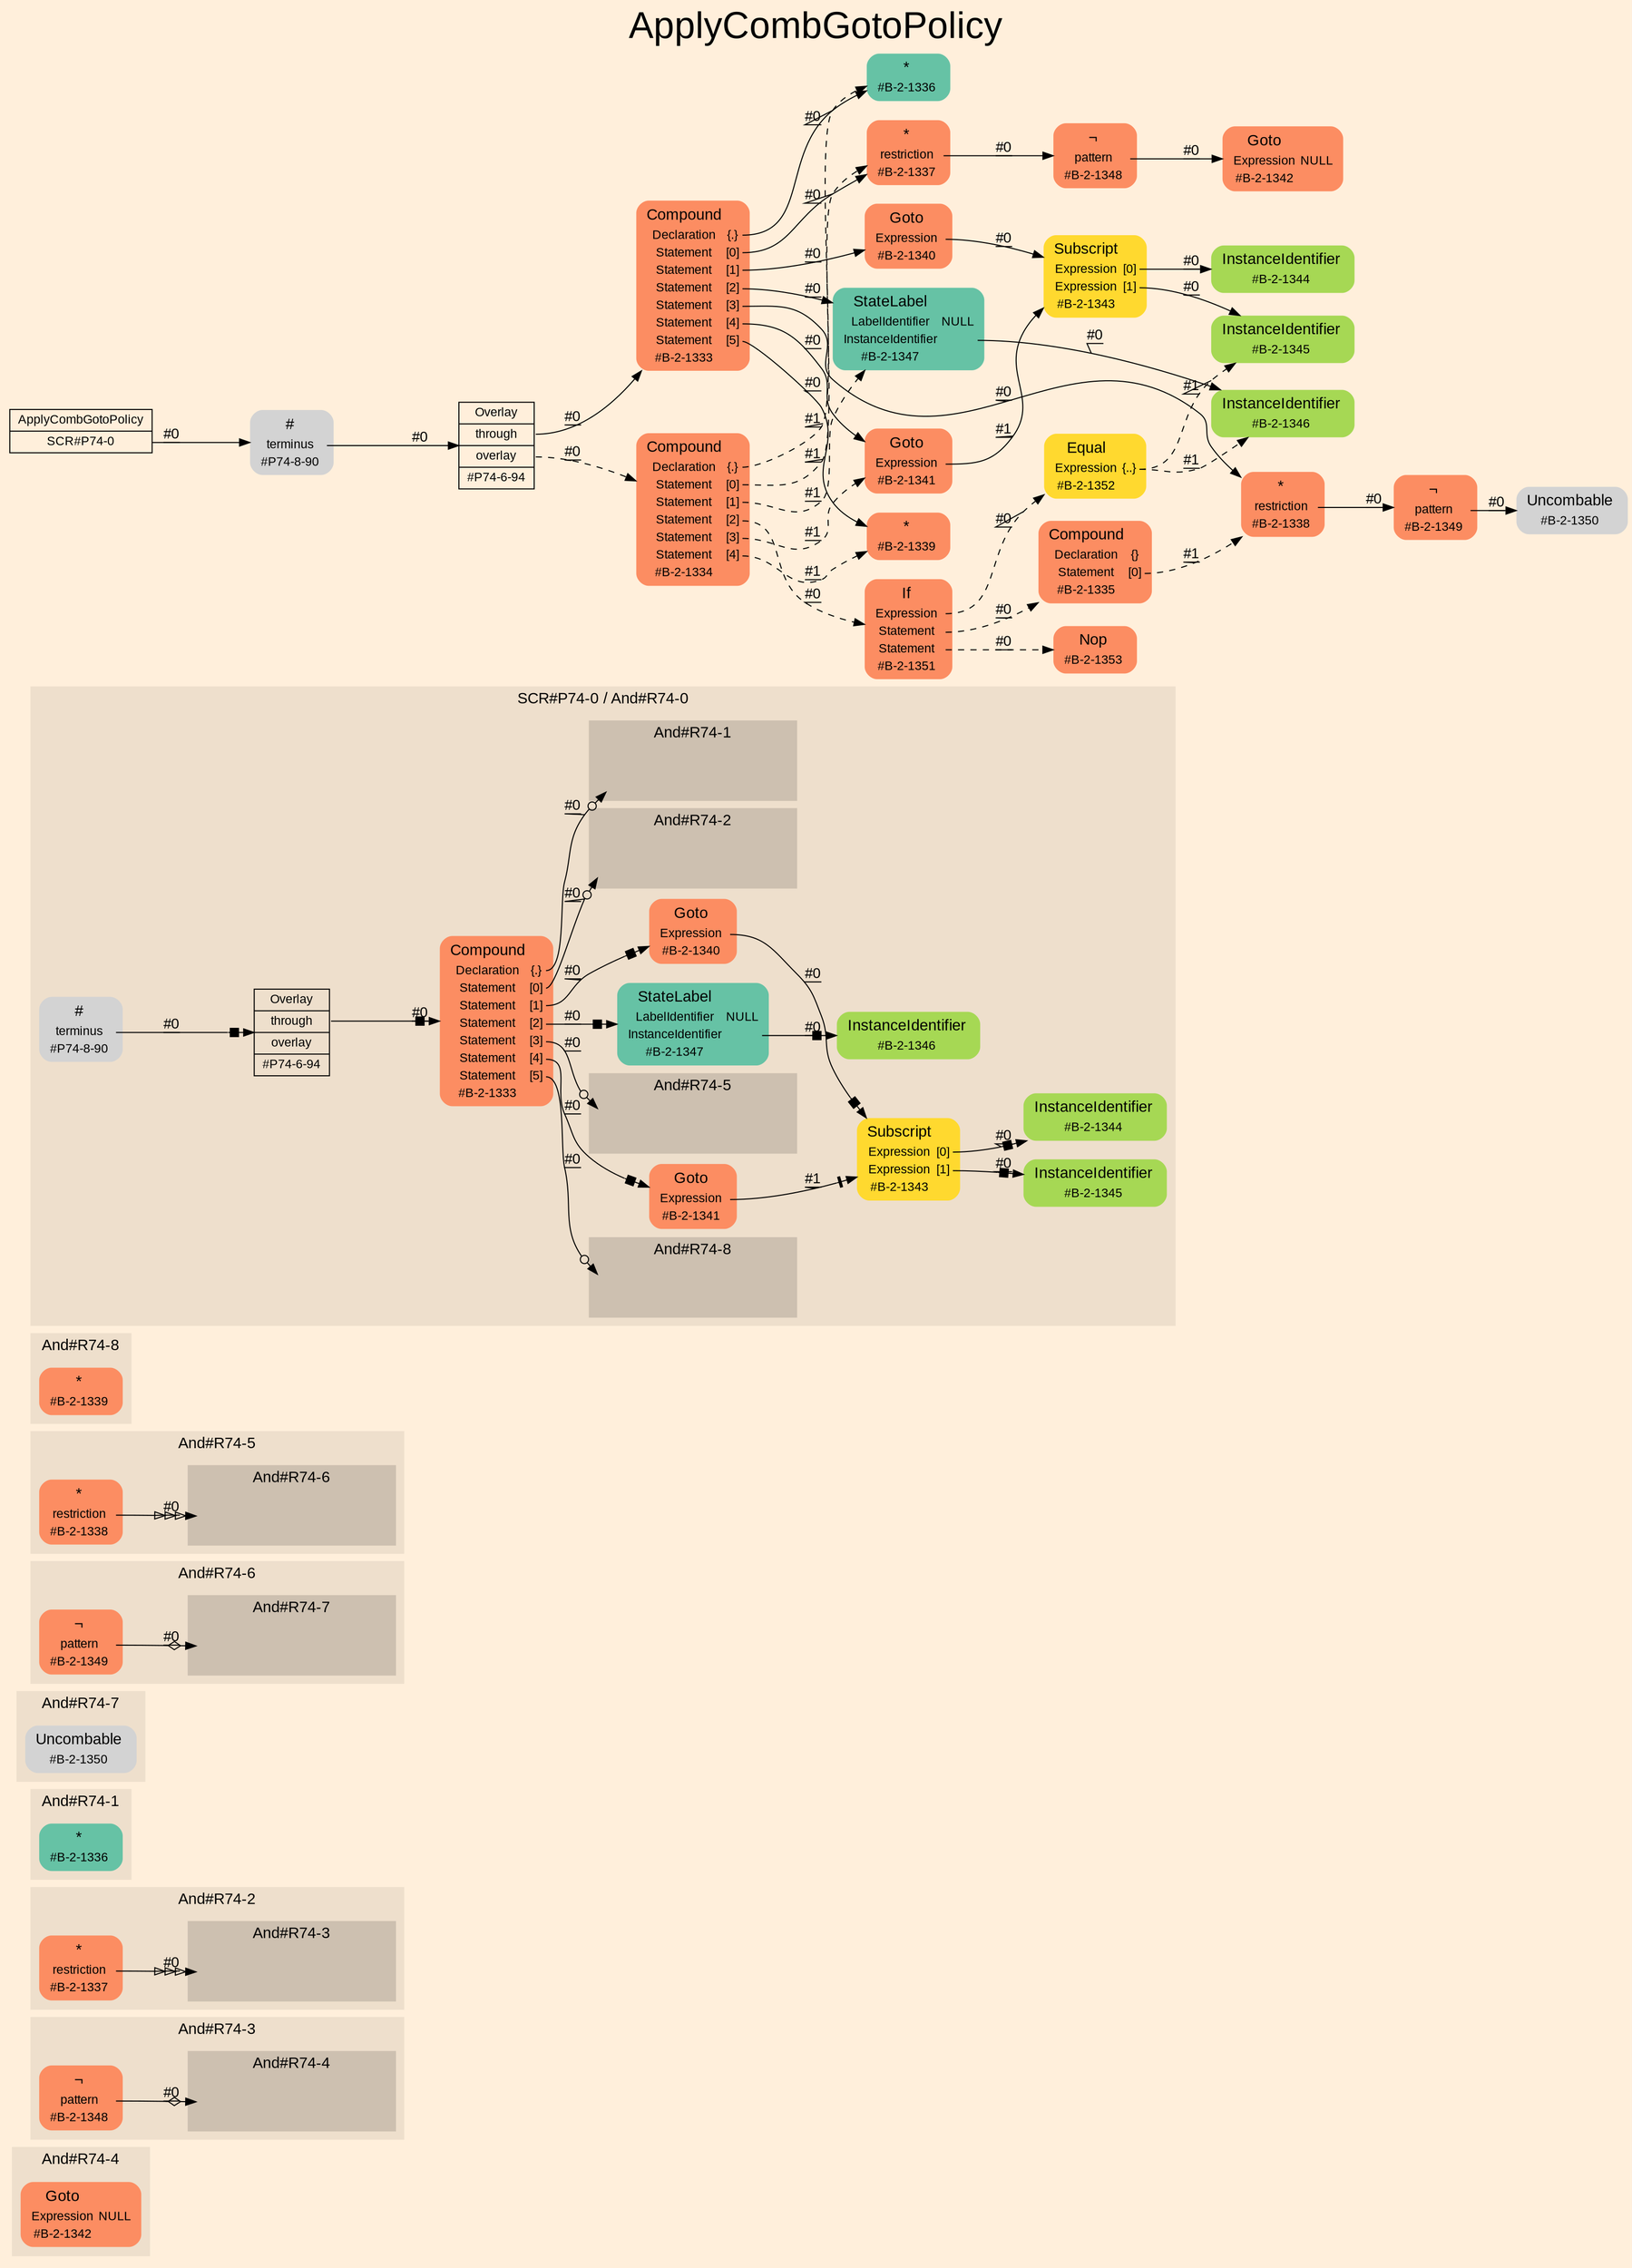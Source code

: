 digraph "ApplyCombGotoPolicy" {
label = "ApplyCombGotoPolicy"
labelloc = t
fontsize = "36"
graph [
    rankdir = "LR"
    ranksep = 0.3
    bgcolor = antiquewhite1
    color = black
    fontcolor = black
    fontname = "Arial"
];
node [
    fontname = "Arial"
];
edge [
    fontname = "Arial"
];

// -------------------- figure And#R74-4 --------------------
subgraph "clusterAnd#R74-4" {
    label = "And#R74-4"
    style = "filled"
    color = antiquewhite2
    fontsize = "15"
    "And#R74-4 / #B-2-1342" [
        shape = "plaintext"
        fillcolor = "/set28/2"
        label = <<TABLE BORDER="0" CELLBORDER="0" CELLSPACING="0">
         <TR><TD><FONT POINT-SIZE="15.0">Goto</FONT></TD><TD></TD></TR>
         <TR><TD>Expression</TD><TD PORT="port0">NULL</TD></TR>
         <TR><TD>#B-2-1342</TD><TD PORT="port1"></TD></TR>
        </TABLE>>
        style = "rounded,filled"
        fontsize = "12"
    ];
    
}


// -------------------- figure And#R74-3 --------------------
subgraph "clusterAnd#R74-3" {
    label = "And#R74-3"
    style = "filled"
    color = antiquewhite2
    fontsize = "15"
    "And#R74-3 / #B-2-1348" [
        shape = "plaintext"
        fillcolor = "/set28/2"
        label = <<TABLE BORDER="0" CELLBORDER="0" CELLSPACING="0">
         <TR><TD><FONT POINT-SIZE="15.0">¬</FONT></TD><TD></TD></TR>
         <TR><TD>pattern</TD><TD PORT="port0"></TD></TR>
         <TR><TD>#B-2-1348</TD><TD PORT="port1"></TD></TR>
        </TABLE>>
        style = "rounded,filled"
        fontsize = "12"
    ];
    
    subgraph "clusterAnd#R74-3 / And#R74-4" {
        label = "And#R74-4"
        style = "filled"
        color = antiquewhite3
        fontsize = "15"
        "And#R74-3 / #0 / #B-2-1342" [
            shape = "none"
            style = "invisible"
        ];
        
    }
    
}


// -------------------- figure And#R74-2 --------------------
subgraph "clusterAnd#R74-2" {
    label = "And#R74-2"
    style = "filled"
    color = antiquewhite2
    fontsize = "15"
    "And#R74-2 / #B-2-1337" [
        shape = "plaintext"
        fillcolor = "/set28/2"
        label = <<TABLE BORDER="0" CELLBORDER="0" CELLSPACING="0">
         <TR><TD><FONT POINT-SIZE="15.0">*</FONT></TD><TD></TD></TR>
         <TR><TD>restriction</TD><TD PORT="port0"></TD></TR>
         <TR><TD>#B-2-1337</TD><TD PORT="port1"></TD></TR>
        </TABLE>>
        style = "rounded,filled"
        fontsize = "12"
    ];
    
    subgraph "clusterAnd#R74-2 / And#R74-3" {
        label = "And#R74-3"
        style = "filled"
        color = antiquewhite3
        fontsize = "15"
        "And#R74-2 / #0 / #B-2-1348" [
            shape = "none"
            style = "invisible"
        ];
        
    }
    
}


// -------------------- figure And#R74-1 --------------------
subgraph "clusterAnd#R74-1" {
    label = "And#R74-1"
    style = "filled"
    color = antiquewhite2
    fontsize = "15"
    "And#R74-1 / #B-2-1336" [
        shape = "plaintext"
        fillcolor = "/set28/1"
        label = <<TABLE BORDER="0" CELLBORDER="0" CELLSPACING="0">
         <TR><TD><FONT POINT-SIZE="15.0">*</FONT></TD><TD></TD></TR>
         <TR><TD>#B-2-1336</TD><TD PORT="port0"></TD></TR>
        </TABLE>>
        style = "rounded,filled"
        fontsize = "12"
    ];
    
}


// -------------------- figure And#R74-7 --------------------
subgraph "clusterAnd#R74-7" {
    label = "And#R74-7"
    style = "filled"
    color = antiquewhite2
    fontsize = "15"
    "And#R74-7 / #B-2-1350" [
        shape = "plaintext"
        label = <<TABLE BORDER="0" CELLBORDER="0" CELLSPACING="0">
         <TR><TD><FONT POINT-SIZE="15.0">Uncombable</FONT></TD><TD></TD></TR>
         <TR><TD>#B-2-1350</TD><TD PORT="port0"></TD></TR>
        </TABLE>>
        style = "rounded,filled"
        fontsize = "12"
    ];
    
}


// -------------------- figure And#R74-6 --------------------
subgraph "clusterAnd#R74-6" {
    label = "And#R74-6"
    style = "filled"
    color = antiquewhite2
    fontsize = "15"
    "And#R74-6 / #B-2-1349" [
        shape = "plaintext"
        fillcolor = "/set28/2"
        label = <<TABLE BORDER="0" CELLBORDER="0" CELLSPACING="0">
         <TR><TD><FONT POINT-SIZE="15.0">¬</FONT></TD><TD></TD></TR>
         <TR><TD>pattern</TD><TD PORT="port0"></TD></TR>
         <TR><TD>#B-2-1349</TD><TD PORT="port1"></TD></TR>
        </TABLE>>
        style = "rounded,filled"
        fontsize = "12"
    ];
    
    subgraph "clusterAnd#R74-6 / And#R74-7" {
        label = "And#R74-7"
        style = "filled"
        color = antiquewhite3
        fontsize = "15"
        "And#R74-6 / #0 / #B-2-1350" [
            shape = "none"
            style = "invisible"
        ];
        
    }
    
}


// -------------------- figure And#R74-5 --------------------
subgraph "clusterAnd#R74-5" {
    label = "And#R74-5"
    style = "filled"
    color = antiquewhite2
    fontsize = "15"
    "And#R74-5 / #B-2-1338" [
        shape = "plaintext"
        fillcolor = "/set28/2"
        label = <<TABLE BORDER="0" CELLBORDER="0" CELLSPACING="0">
         <TR><TD><FONT POINT-SIZE="15.0">*</FONT></TD><TD></TD></TR>
         <TR><TD>restriction</TD><TD PORT="port0"></TD></TR>
         <TR><TD>#B-2-1338</TD><TD PORT="port1"></TD></TR>
        </TABLE>>
        style = "rounded,filled"
        fontsize = "12"
    ];
    
    subgraph "clusterAnd#R74-5 / And#R74-6" {
        label = "And#R74-6"
        style = "filled"
        color = antiquewhite3
        fontsize = "15"
        "And#R74-5 / #0 / #B-2-1349" [
            shape = "none"
            style = "invisible"
        ];
        
    }
    
}


// -------------------- figure And#R74-8 --------------------
subgraph "clusterAnd#R74-8" {
    label = "And#R74-8"
    style = "filled"
    color = antiquewhite2
    fontsize = "15"
    "And#R74-8 / #B-2-1339" [
        shape = "plaintext"
        fillcolor = "/set28/2"
        label = <<TABLE BORDER="0" CELLBORDER="0" CELLSPACING="0">
         <TR><TD><FONT POINT-SIZE="15.0">*</FONT></TD><TD></TD></TR>
         <TR><TD>#B-2-1339</TD><TD PORT="port0"></TD></TR>
        </TABLE>>
        style = "rounded,filled"
        fontsize = "12"
    ];
    
}


// -------------------- figure And#R74-0 --------------------
subgraph "clusterAnd#R74-0" {
    label = "SCR#P74-0 / And#R74-0"
    style = "filled"
    color = antiquewhite2
    fontsize = "15"
    "And#R74-0 / #B-2-1346" [
        shape = "plaintext"
        fillcolor = "/set28/5"
        label = <<TABLE BORDER="0" CELLBORDER="0" CELLSPACING="0">
         <TR><TD><FONT POINT-SIZE="15.0">InstanceIdentifier</FONT></TD><TD></TD></TR>
         <TR><TD>#B-2-1346</TD><TD PORT="port0"></TD></TR>
        </TABLE>>
        style = "rounded,filled"
        fontsize = "12"
    ];
    
    "And#R74-0 / #B-2-1345" [
        shape = "plaintext"
        fillcolor = "/set28/5"
        label = <<TABLE BORDER="0" CELLBORDER="0" CELLSPACING="0">
         <TR><TD><FONT POINT-SIZE="15.0">InstanceIdentifier</FONT></TD><TD></TD></TR>
         <TR><TD>#B-2-1345</TD><TD PORT="port0"></TD></TR>
        </TABLE>>
        style = "rounded,filled"
        fontsize = "12"
    ];
    
    "And#R74-0 / #B-2-1344" [
        shape = "plaintext"
        fillcolor = "/set28/5"
        label = <<TABLE BORDER="0" CELLBORDER="0" CELLSPACING="0">
         <TR><TD><FONT POINT-SIZE="15.0">InstanceIdentifier</FONT></TD><TD></TD></TR>
         <TR><TD>#B-2-1344</TD><TD PORT="port0"></TD></TR>
        </TABLE>>
        style = "rounded,filled"
        fontsize = "12"
    ];
    
    "And#R74-0 / #P74-6-94" [
        shape = "record"
        fillcolor = antiquewhite2
        label = "<fixed> Overlay | <port0> through | <port1> overlay | <port2> #P74-6-94"
        style = "filled"
        fontsize = "12"
        color = black
        fontcolor = black
    ];
    
    "And#R74-0 / #B-2-1341" [
        shape = "plaintext"
        fillcolor = "/set28/2"
        label = <<TABLE BORDER="0" CELLBORDER="0" CELLSPACING="0">
         <TR><TD><FONT POINT-SIZE="15.0">Goto</FONT></TD><TD></TD></TR>
         <TR><TD>Expression</TD><TD PORT="port0"></TD></TR>
         <TR><TD>#B-2-1341</TD><TD PORT="port1"></TD></TR>
        </TABLE>>
        style = "rounded,filled"
        fontsize = "12"
    ];
    
    "And#R74-0 / #P74-8-90" [
        shape = "plaintext"
        label = <<TABLE BORDER="0" CELLBORDER="0" CELLSPACING="0">
         <TR><TD><FONT POINT-SIZE="15.0">#</FONT></TD><TD></TD></TR>
         <TR><TD>terminus</TD><TD PORT="port0"></TD></TR>
         <TR><TD>#P74-8-90</TD><TD PORT="port1"></TD></TR>
        </TABLE>>
        style = "rounded,filled"
        fontsize = "12"
    ];
    
    "And#R74-0 / #B-2-1333" [
        shape = "plaintext"
        fillcolor = "/set28/2"
        label = <<TABLE BORDER="0" CELLBORDER="0" CELLSPACING="0">
         <TR><TD><FONT POINT-SIZE="15.0">Compound</FONT></TD><TD></TD></TR>
         <TR><TD>Declaration</TD><TD PORT="port0">{.}</TD></TR>
         <TR><TD>Statement</TD><TD PORT="port1">[0]</TD></TR>
         <TR><TD>Statement</TD><TD PORT="port2">[1]</TD></TR>
         <TR><TD>Statement</TD><TD PORT="port3">[2]</TD></TR>
         <TR><TD>Statement</TD><TD PORT="port4">[3]</TD></TR>
         <TR><TD>Statement</TD><TD PORT="port5">[4]</TD></TR>
         <TR><TD>Statement</TD><TD PORT="port6">[5]</TD></TR>
         <TR><TD>#B-2-1333</TD><TD PORT="port7"></TD></TR>
        </TABLE>>
        style = "rounded,filled"
        fontsize = "12"
    ];
    
    "And#R74-0 / #B-2-1347" [
        shape = "plaintext"
        fillcolor = "/set28/1"
        label = <<TABLE BORDER="0" CELLBORDER="0" CELLSPACING="0">
         <TR><TD><FONT POINT-SIZE="15.0">StateLabel</FONT></TD><TD></TD></TR>
         <TR><TD>LabelIdentifier</TD><TD PORT="port0">NULL</TD></TR>
         <TR><TD>InstanceIdentifier</TD><TD PORT="port1"></TD></TR>
         <TR><TD>#B-2-1347</TD><TD PORT="port2"></TD></TR>
        </TABLE>>
        style = "rounded,filled"
        fontsize = "12"
    ];
    
    "And#R74-0 / #B-2-1340" [
        shape = "plaintext"
        fillcolor = "/set28/2"
        label = <<TABLE BORDER="0" CELLBORDER="0" CELLSPACING="0">
         <TR><TD><FONT POINT-SIZE="15.0">Goto</FONT></TD><TD></TD></TR>
         <TR><TD>Expression</TD><TD PORT="port0"></TD></TR>
         <TR><TD>#B-2-1340</TD><TD PORT="port1"></TD></TR>
        </TABLE>>
        style = "rounded,filled"
        fontsize = "12"
    ];
    
    "And#R74-0 / #B-2-1343" [
        shape = "plaintext"
        fillcolor = "/set28/6"
        label = <<TABLE BORDER="0" CELLBORDER="0" CELLSPACING="0">
         <TR><TD><FONT POINT-SIZE="15.0">Subscript</FONT></TD><TD></TD></TR>
         <TR><TD>Expression</TD><TD PORT="port0">[0]</TD></TR>
         <TR><TD>Expression</TD><TD PORT="port1">[1]</TD></TR>
         <TR><TD>#B-2-1343</TD><TD PORT="port2"></TD></TR>
        </TABLE>>
        style = "rounded,filled"
        fontsize = "12"
    ];
    
    subgraph "clusterAnd#R74-0 / And#R74-8" {
        label = "And#R74-8"
        style = "filled"
        color = antiquewhite3
        fontsize = "15"
        "And#R74-0 / #0 / #B-2-1339" [
            shape = "none"
            style = "invisible"
        ];
        
    }
    
    subgraph "clusterAnd#R74-0 / And#R74-5" {
        label = "And#R74-5"
        style = "filled"
        color = antiquewhite3
        fontsize = "15"
        "And#R74-0 / #0 / #B-2-1338" [
            shape = "none"
            style = "invisible"
        ];
        
    }
    
    subgraph "clusterAnd#R74-0 / And#R74-1" {
        label = "And#R74-1"
        style = "filled"
        color = antiquewhite3
        fontsize = "15"
        "And#R74-0 / #0 / #B-2-1336" [
            shape = "none"
            style = "invisible"
        ];
        
    }
    
    subgraph "clusterAnd#R74-0 / And#R74-2" {
        label = "And#R74-2"
        style = "filled"
        color = antiquewhite3
        fontsize = "15"
        "And#R74-0 / #0 / #B-2-1337" [
            shape = "none"
            style = "invisible"
        ];
        
    }
    
}


// -------------------- transformation figure --------------------
"CR#P74-0" [
    shape = "record"
    fillcolor = antiquewhite1
    label = "<fixed> ApplyCombGotoPolicy | <port0> SCR#P74-0"
    style = "filled"
    fontsize = "12"
    color = black
    fontcolor = black
];

"#P74-8-90" [
    shape = "plaintext"
    label = <<TABLE BORDER="0" CELLBORDER="0" CELLSPACING="0">
     <TR><TD><FONT POINT-SIZE="15.0">#</FONT></TD><TD></TD></TR>
     <TR><TD>terminus</TD><TD PORT="port0"></TD></TR>
     <TR><TD>#P74-8-90</TD><TD PORT="port1"></TD></TR>
    </TABLE>>
    style = "rounded,filled"
    fontsize = "12"
];

"#P74-6-94" [
    shape = "record"
    fillcolor = antiquewhite1
    label = "<fixed> Overlay | <port0> through | <port1> overlay | <port2> #P74-6-94"
    style = "filled"
    fontsize = "12"
    color = black
    fontcolor = black
];

"#B-2-1333" [
    shape = "plaintext"
    fillcolor = "/set28/2"
    label = <<TABLE BORDER="0" CELLBORDER="0" CELLSPACING="0">
     <TR><TD><FONT POINT-SIZE="15.0">Compound</FONT></TD><TD></TD></TR>
     <TR><TD>Declaration</TD><TD PORT="port0">{.}</TD></TR>
     <TR><TD>Statement</TD><TD PORT="port1">[0]</TD></TR>
     <TR><TD>Statement</TD><TD PORT="port2">[1]</TD></TR>
     <TR><TD>Statement</TD><TD PORT="port3">[2]</TD></TR>
     <TR><TD>Statement</TD><TD PORT="port4">[3]</TD></TR>
     <TR><TD>Statement</TD><TD PORT="port5">[4]</TD></TR>
     <TR><TD>Statement</TD><TD PORT="port6">[5]</TD></TR>
     <TR><TD>#B-2-1333</TD><TD PORT="port7"></TD></TR>
    </TABLE>>
    style = "rounded,filled"
    fontsize = "12"
];

"#B-2-1336" [
    shape = "plaintext"
    fillcolor = "/set28/1"
    label = <<TABLE BORDER="0" CELLBORDER="0" CELLSPACING="0">
     <TR><TD><FONT POINT-SIZE="15.0">*</FONT></TD><TD></TD></TR>
     <TR><TD>#B-2-1336</TD><TD PORT="port0"></TD></TR>
    </TABLE>>
    style = "rounded,filled"
    fontsize = "12"
];

"#B-2-1337" [
    shape = "plaintext"
    fillcolor = "/set28/2"
    label = <<TABLE BORDER="0" CELLBORDER="0" CELLSPACING="0">
     <TR><TD><FONT POINT-SIZE="15.0">*</FONT></TD><TD></TD></TR>
     <TR><TD>restriction</TD><TD PORT="port0"></TD></TR>
     <TR><TD>#B-2-1337</TD><TD PORT="port1"></TD></TR>
    </TABLE>>
    style = "rounded,filled"
    fontsize = "12"
];

"#B-2-1348" [
    shape = "plaintext"
    fillcolor = "/set28/2"
    label = <<TABLE BORDER="0" CELLBORDER="0" CELLSPACING="0">
     <TR><TD><FONT POINT-SIZE="15.0">¬</FONT></TD><TD></TD></TR>
     <TR><TD>pattern</TD><TD PORT="port0"></TD></TR>
     <TR><TD>#B-2-1348</TD><TD PORT="port1"></TD></TR>
    </TABLE>>
    style = "rounded,filled"
    fontsize = "12"
];

"#B-2-1342" [
    shape = "plaintext"
    fillcolor = "/set28/2"
    label = <<TABLE BORDER="0" CELLBORDER="0" CELLSPACING="0">
     <TR><TD><FONT POINT-SIZE="15.0">Goto</FONT></TD><TD></TD></TR>
     <TR><TD>Expression</TD><TD PORT="port0">NULL</TD></TR>
     <TR><TD>#B-2-1342</TD><TD PORT="port1"></TD></TR>
    </TABLE>>
    style = "rounded,filled"
    fontsize = "12"
];

"#B-2-1340" [
    shape = "plaintext"
    fillcolor = "/set28/2"
    label = <<TABLE BORDER="0" CELLBORDER="0" CELLSPACING="0">
     <TR><TD><FONT POINT-SIZE="15.0">Goto</FONT></TD><TD></TD></TR>
     <TR><TD>Expression</TD><TD PORT="port0"></TD></TR>
     <TR><TD>#B-2-1340</TD><TD PORT="port1"></TD></TR>
    </TABLE>>
    style = "rounded,filled"
    fontsize = "12"
];

"#B-2-1343" [
    shape = "plaintext"
    fillcolor = "/set28/6"
    label = <<TABLE BORDER="0" CELLBORDER="0" CELLSPACING="0">
     <TR><TD><FONT POINT-SIZE="15.0">Subscript</FONT></TD><TD></TD></TR>
     <TR><TD>Expression</TD><TD PORT="port0">[0]</TD></TR>
     <TR><TD>Expression</TD><TD PORT="port1">[1]</TD></TR>
     <TR><TD>#B-2-1343</TD><TD PORT="port2"></TD></TR>
    </TABLE>>
    style = "rounded,filled"
    fontsize = "12"
];

"#B-2-1344" [
    shape = "plaintext"
    fillcolor = "/set28/5"
    label = <<TABLE BORDER="0" CELLBORDER="0" CELLSPACING="0">
     <TR><TD><FONT POINT-SIZE="15.0">InstanceIdentifier</FONT></TD><TD></TD></TR>
     <TR><TD>#B-2-1344</TD><TD PORT="port0"></TD></TR>
    </TABLE>>
    style = "rounded,filled"
    fontsize = "12"
];

"#B-2-1345" [
    shape = "plaintext"
    fillcolor = "/set28/5"
    label = <<TABLE BORDER="0" CELLBORDER="0" CELLSPACING="0">
     <TR><TD><FONT POINT-SIZE="15.0">InstanceIdentifier</FONT></TD><TD></TD></TR>
     <TR><TD>#B-2-1345</TD><TD PORT="port0"></TD></TR>
    </TABLE>>
    style = "rounded,filled"
    fontsize = "12"
];

"#B-2-1347" [
    shape = "plaintext"
    fillcolor = "/set28/1"
    label = <<TABLE BORDER="0" CELLBORDER="0" CELLSPACING="0">
     <TR><TD><FONT POINT-SIZE="15.0">StateLabel</FONT></TD><TD></TD></TR>
     <TR><TD>LabelIdentifier</TD><TD PORT="port0">NULL</TD></TR>
     <TR><TD>InstanceIdentifier</TD><TD PORT="port1"></TD></TR>
     <TR><TD>#B-2-1347</TD><TD PORT="port2"></TD></TR>
    </TABLE>>
    style = "rounded,filled"
    fontsize = "12"
];

"#B-2-1346" [
    shape = "plaintext"
    fillcolor = "/set28/5"
    label = <<TABLE BORDER="0" CELLBORDER="0" CELLSPACING="0">
     <TR><TD><FONT POINT-SIZE="15.0">InstanceIdentifier</FONT></TD><TD></TD></TR>
     <TR><TD>#B-2-1346</TD><TD PORT="port0"></TD></TR>
    </TABLE>>
    style = "rounded,filled"
    fontsize = "12"
];

"#B-2-1338" [
    shape = "plaintext"
    fillcolor = "/set28/2"
    label = <<TABLE BORDER="0" CELLBORDER="0" CELLSPACING="0">
     <TR><TD><FONT POINT-SIZE="15.0">*</FONT></TD><TD></TD></TR>
     <TR><TD>restriction</TD><TD PORT="port0"></TD></TR>
     <TR><TD>#B-2-1338</TD><TD PORT="port1"></TD></TR>
    </TABLE>>
    style = "rounded,filled"
    fontsize = "12"
];

"#B-2-1349" [
    shape = "plaintext"
    fillcolor = "/set28/2"
    label = <<TABLE BORDER="0" CELLBORDER="0" CELLSPACING="0">
     <TR><TD><FONT POINT-SIZE="15.0">¬</FONT></TD><TD></TD></TR>
     <TR><TD>pattern</TD><TD PORT="port0"></TD></TR>
     <TR><TD>#B-2-1349</TD><TD PORT="port1"></TD></TR>
    </TABLE>>
    style = "rounded,filled"
    fontsize = "12"
];

"#B-2-1350" [
    shape = "plaintext"
    label = <<TABLE BORDER="0" CELLBORDER="0" CELLSPACING="0">
     <TR><TD><FONT POINT-SIZE="15.0">Uncombable</FONT></TD><TD></TD></TR>
     <TR><TD>#B-2-1350</TD><TD PORT="port0"></TD></TR>
    </TABLE>>
    style = "rounded,filled"
    fontsize = "12"
];

"#B-2-1341" [
    shape = "plaintext"
    fillcolor = "/set28/2"
    label = <<TABLE BORDER="0" CELLBORDER="0" CELLSPACING="0">
     <TR><TD><FONT POINT-SIZE="15.0">Goto</FONT></TD><TD></TD></TR>
     <TR><TD>Expression</TD><TD PORT="port0"></TD></TR>
     <TR><TD>#B-2-1341</TD><TD PORT="port1"></TD></TR>
    </TABLE>>
    style = "rounded,filled"
    fontsize = "12"
];

"#B-2-1339" [
    shape = "plaintext"
    fillcolor = "/set28/2"
    label = <<TABLE BORDER="0" CELLBORDER="0" CELLSPACING="0">
     <TR><TD><FONT POINT-SIZE="15.0">*</FONT></TD><TD></TD></TR>
     <TR><TD>#B-2-1339</TD><TD PORT="port0"></TD></TR>
    </TABLE>>
    style = "rounded,filled"
    fontsize = "12"
];

"#B-2-1334" [
    shape = "plaintext"
    fillcolor = "/set28/2"
    label = <<TABLE BORDER="0" CELLBORDER="0" CELLSPACING="0">
     <TR><TD><FONT POINT-SIZE="15.0">Compound</FONT></TD><TD></TD></TR>
     <TR><TD>Declaration</TD><TD PORT="port0">{.}</TD></TR>
     <TR><TD>Statement</TD><TD PORT="port1">[0]</TD></TR>
     <TR><TD>Statement</TD><TD PORT="port2">[1]</TD></TR>
     <TR><TD>Statement</TD><TD PORT="port3">[2]</TD></TR>
     <TR><TD>Statement</TD><TD PORT="port4">[3]</TD></TR>
     <TR><TD>Statement</TD><TD PORT="port5">[4]</TD></TR>
     <TR><TD>#B-2-1334</TD><TD PORT="port6"></TD></TR>
    </TABLE>>
    style = "rounded,filled"
    fontsize = "12"
];

"#B-2-1351" [
    shape = "plaintext"
    fillcolor = "/set28/2"
    label = <<TABLE BORDER="0" CELLBORDER="0" CELLSPACING="0">
     <TR><TD><FONT POINT-SIZE="15.0">If</FONT></TD><TD></TD></TR>
     <TR><TD>Expression</TD><TD PORT="port0"></TD></TR>
     <TR><TD>Statement</TD><TD PORT="port1"></TD></TR>
     <TR><TD>Statement</TD><TD PORT="port2"></TD></TR>
     <TR><TD>#B-2-1351</TD><TD PORT="port3"></TD></TR>
    </TABLE>>
    style = "rounded,filled"
    fontsize = "12"
];

"#B-2-1352" [
    shape = "plaintext"
    fillcolor = "/set28/6"
    label = <<TABLE BORDER="0" CELLBORDER="0" CELLSPACING="0">
     <TR><TD><FONT POINT-SIZE="15.0">Equal</FONT></TD><TD></TD></TR>
     <TR><TD>Expression</TD><TD PORT="port0">{..}</TD></TR>
     <TR><TD>#B-2-1352</TD><TD PORT="port1"></TD></TR>
    </TABLE>>
    style = "rounded,filled"
    fontsize = "12"
];

"#B-2-1335" [
    shape = "plaintext"
    fillcolor = "/set28/2"
    label = <<TABLE BORDER="0" CELLBORDER="0" CELLSPACING="0">
     <TR><TD><FONT POINT-SIZE="15.0">Compound</FONT></TD><TD></TD></TR>
     <TR><TD>Declaration</TD><TD PORT="port0">{}</TD></TR>
     <TR><TD>Statement</TD><TD PORT="port1">[0]</TD></TR>
     <TR><TD>#B-2-1335</TD><TD PORT="port2"></TD></TR>
    </TABLE>>
    style = "rounded,filled"
    fontsize = "12"
];

"#B-2-1353" [
    shape = "plaintext"
    fillcolor = "/set28/2"
    label = <<TABLE BORDER="0" CELLBORDER="0" CELLSPACING="0">
     <TR><TD><FONT POINT-SIZE="15.0">Nop</FONT></TD><TD></TD></TR>
     <TR><TD>#B-2-1353</TD><TD PORT="port0"></TD></TR>
    </TABLE>>
    style = "rounded,filled"
    fontsize = "12"
];


// -------------------- links --------------------
// links for block CR#P74-0
"CR#P74-0":port0 -> "#P74-8-90" [
    label = "#0"
    decorate = true
    color = black
    fontcolor = black
];

// links for block #P74-8-90
"#P74-8-90":port0 -> "#P74-6-94" [
    label = "#0"
    decorate = true
    color = black
    fontcolor = black
];

// links for block #P74-6-94
"#P74-6-94":port0 -> "#B-2-1333" [
    label = "#0"
    decorate = true
    color = black
    fontcolor = black
];

"#P74-6-94":port1 -> "#B-2-1334" [
    style="dashed"
    label = "#0"
    decorate = true
    color = black
    fontcolor = black
];

// links for block #B-2-1333
"#B-2-1333":port0 -> "#B-2-1336" [
    label = "#0"
    decorate = true
    color = black
    fontcolor = black
];

"#B-2-1333":port1 -> "#B-2-1337" [
    label = "#0"
    decorate = true
    color = black
    fontcolor = black
];

"#B-2-1333":port2 -> "#B-2-1340" [
    label = "#0"
    decorate = true
    color = black
    fontcolor = black
];

"#B-2-1333":port3 -> "#B-2-1347" [
    label = "#0"
    decorate = true
    color = black
    fontcolor = black
];

"#B-2-1333":port4 -> "#B-2-1338" [
    label = "#0"
    decorate = true
    color = black
    fontcolor = black
];

"#B-2-1333":port5 -> "#B-2-1341" [
    label = "#0"
    decorate = true
    color = black
    fontcolor = black
];

"#B-2-1333":port6 -> "#B-2-1339" [
    label = "#0"
    decorate = true
    color = black
    fontcolor = black
];

// links for block #B-2-1336
// links for block #B-2-1337
"#B-2-1337":port0 -> "#B-2-1348" [
    label = "#0"
    decorate = true
    color = black
    fontcolor = black
];

// links for block #B-2-1348
"#B-2-1348":port0 -> "#B-2-1342" [
    label = "#0"
    decorate = true
    color = black
    fontcolor = black
];

// links for block #B-2-1342
// links for block #B-2-1340
"#B-2-1340":port0 -> "#B-2-1343" [
    label = "#0"
    decorate = true
    color = black
    fontcolor = black
];

// links for block #B-2-1343
"#B-2-1343":port0 -> "#B-2-1344" [
    label = "#0"
    decorate = true
    color = black
    fontcolor = black
];

"#B-2-1343":port1 -> "#B-2-1345" [
    label = "#0"
    decorate = true
    color = black
    fontcolor = black
];

// links for block #B-2-1344
// links for block #B-2-1345
// links for block #B-2-1347
"#B-2-1347":port1 -> "#B-2-1346" [
    label = "#0"
    decorate = true
    color = black
    fontcolor = black
];

// links for block #B-2-1346
// links for block #B-2-1338
"#B-2-1338":port0 -> "#B-2-1349" [
    label = "#0"
    decorate = true
    color = black
    fontcolor = black
];

// links for block #B-2-1349
"#B-2-1349":port0 -> "#B-2-1350" [
    label = "#0"
    decorate = true
    color = black
    fontcolor = black
];

// links for block #B-2-1350
// links for block #B-2-1341
"#B-2-1341":port0 -> "#B-2-1343" [
    label = "#1"
    decorate = true
    color = black
    fontcolor = black
];

// links for block #B-2-1339
// links for block #B-2-1334
"#B-2-1334":port0 -> "#B-2-1336" [
    style="dashed"
    label = "#1"
    decorate = true
    color = black
    fontcolor = black
];

"#B-2-1334":port1 -> "#B-2-1337" [
    style="dashed"
    label = "#1"
    decorate = true
    color = black
    fontcolor = black
];

"#B-2-1334":port2 -> "#B-2-1347" [
    style="dashed"
    label = "#1"
    decorate = true
    color = black
    fontcolor = black
];

"#B-2-1334":port3 -> "#B-2-1351" [
    style="dashed"
    label = "#0"
    decorate = true
    color = black
    fontcolor = black
];

"#B-2-1334":port4 -> "#B-2-1341" [
    style="dashed"
    label = "#1"
    decorate = true
    color = black
    fontcolor = black
];

"#B-2-1334":port5 -> "#B-2-1339" [
    style="dashed"
    label = "#1"
    decorate = true
    color = black
    fontcolor = black
];

// links for block #B-2-1351
"#B-2-1351":port0 -> "#B-2-1352" [
    style="dashed"
    label = "#0"
    decorate = true
    color = black
    fontcolor = black
];

"#B-2-1351":port1 -> "#B-2-1335" [
    style="dashed"
    label = "#0"
    decorate = true
    color = black
    fontcolor = black
];

"#B-2-1351":port2 -> "#B-2-1353" [
    style="dashed"
    label = "#0"
    decorate = true
    color = black
    fontcolor = black
];

// links for block #B-2-1352
"#B-2-1352":port0 -> "#B-2-1345" [
    style="dashed"
    label = "#1"
    decorate = true
    color = black
    fontcolor = black
];

"#B-2-1352":port0 -> "#B-2-1346" [
    style="dashed"
    label = "#1"
    decorate = true
    color = black
    fontcolor = black
];

// links for block #B-2-1335
"#B-2-1335":port1 -> "#B-2-1338" [
    style="dashed"
    label = "#1"
    decorate = true
    color = black
    fontcolor = black
];

// links for block #B-2-1353
// links for block And#R74-0 / #B-2-1346
// links for block And#R74-0 / #B-2-1345
// links for block And#R74-0 / #B-2-1344
// links for block And#R74-0 / #P74-6-94
"And#R74-0 / #P74-6-94":port0 -> "And#R74-0 / #B-2-1333" [
    arrowhead="normalnonebox"
    label = "#0"
    decorate = true
    color = black
    fontcolor = black
];

// links for block And#R74-0 / #B-2-1341
"And#R74-0 / #B-2-1341":port0 -> "And#R74-0 / #B-2-1343" [
    arrowhead="normalnonetee"
    label = "#1"
    decorate = true
    color = black
    fontcolor = black
];

// links for block And#R74-0 / #P74-8-90
"And#R74-0 / #P74-8-90":port0 -> "And#R74-0 / #P74-6-94" [
    arrowhead="normalnonebox"
    label = "#0"
    decorate = true
    color = black
    fontcolor = black
];

// links for block And#R74-0 / #B-2-1333
"And#R74-0 / #B-2-1333":port0 -> "And#R74-0 / #0 / #B-2-1336" [
    arrowhead="normalnoneodot"
    label = "#0"
    decorate = true
    color = black
    fontcolor = black
];

"And#R74-0 / #B-2-1333":port1 -> "And#R74-0 / #0 / #B-2-1337" [
    arrowhead="normalnoneodot"
    label = "#0"
    decorate = true
    color = black
    fontcolor = black
];

"And#R74-0 / #B-2-1333":port2 -> "And#R74-0 / #B-2-1340" [
    arrowhead="normalnonebox"
    label = "#0"
    decorate = true
    color = black
    fontcolor = black
];

"And#R74-0 / #B-2-1333":port3 -> "And#R74-0 / #B-2-1347" [
    arrowhead="normalnonebox"
    label = "#0"
    decorate = true
    color = black
    fontcolor = black
];

"And#R74-0 / #B-2-1333":port4 -> "And#R74-0 / #0 / #B-2-1338" [
    arrowhead="normalnoneodot"
    label = "#0"
    decorate = true
    color = black
    fontcolor = black
];

"And#R74-0 / #B-2-1333":port5 -> "And#R74-0 / #B-2-1341" [
    arrowhead="normalnonebox"
    label = "#0"
    decorate = true
    color = black
    fontcolor = black
];

"And#R74-0 / #B-2-1333":port6 -> "And#R74-0 / #0 / #B-2-1339" [
    arrowhead="normalnoneodot"
    label = "#0"
    decorate = true
    color = black
    fontcolor = black
];

// links for block And#R74-0 / #B-2-1347
"And#R74-0 / #B-2-1347":port1 -> "And#R74-0 / #B-2-1346" [
    arrowhead="normalnonebox"
    label = "#0"
    decorate = true
    color = black
    fontcolor = black
];

// links for block And#R74-0 / #B-2-1340
"And#R74-0 / #B-2-1340":port0 -> "And#R74-0 / #B-2-1343" [
    arrowhead="normalnonebox"
    label = "#0"
    decorate = true
    color = black
    fontcolor = black
];

// links for block And#R74-0 / #B-2-1343
"And#R74-0 / #B-2-1343":port0 -> "And#R74-0 / #B-2-1344" [
    arrowhead="normalnonebox"
    label = "#0"
    decorate = true
    color = black
    fontcolor = black
];

"And#R74-0 / #B-2-1343":port1 -> "And#R74-0 / #B-2-1345" [
    arrowhead="normalnonebox"
    label = "#0"
    decorate = true
    color = black
    fontcolor = black
];

// links for block And#R74-0 / #0 / #B-2-1339
// links for block And#R74-0 / #0 / #B-2-1338
// links for block And#R74-0 / #0 / #B-2-1336
// links for block And#R74-0 / #0 / #B-2-1337
// links for block And#R74-8 / #B-2-1339
// links for block And#R74-5 / #B-2-1338
"And#R74-5 / #B-2-1338":port0 -> "And#R74-5 / #0 / #B-2-1349" [
    arrowhead="normalonormalonormalonormal"
    label = "#0"
    decorate = true
    color = black
    fontcolor = black
];

// links for block And#R74-5 / #0 / #B-2-1349
// links for block And#R74-6 / #B-2-1349
"And#R74-6 / #B-2-1349":port0 -> "And#R74-6 / #0 / #B-2-1350" [
    arrowhead="normalnoneodiamond"
    label = "#0"
    decorate = true
    color = black
    fontcolor = black
];

// links for block And#R74-6 / #0 / #B-2-1350
// links for block And#R74-7 / #B-2-1350
// links for block And#R74-1 / #B-2-1336
// links for block And#R74-2 / #B-2-1337
"And#R74-2 / #B-2-1337":port0 -> "And#R74-2 / #0 / #B-2-1348" [
    arrowhead="normalonormalonormalonormal"
    label = "#0"
    decorate = true
    color = black
    fontcolor = black
];

// links for block And#R74-2 / #0 / #B-2-1348
// links for block And#R74-3 / #B-2-1348
"And#R74-3 / #B-2-1348":port0 -> "And#R74-3 / #0 / #B-2-1342" [
    arrowhead="normalnoneodiamond"
    label = "#0"
    decorate = true
    color = black
    fontcolor = black
];

// links for block And#R74-3 / #0 / #B-2-1342
// links for block And#R74-4 / #B-2-1342
}
